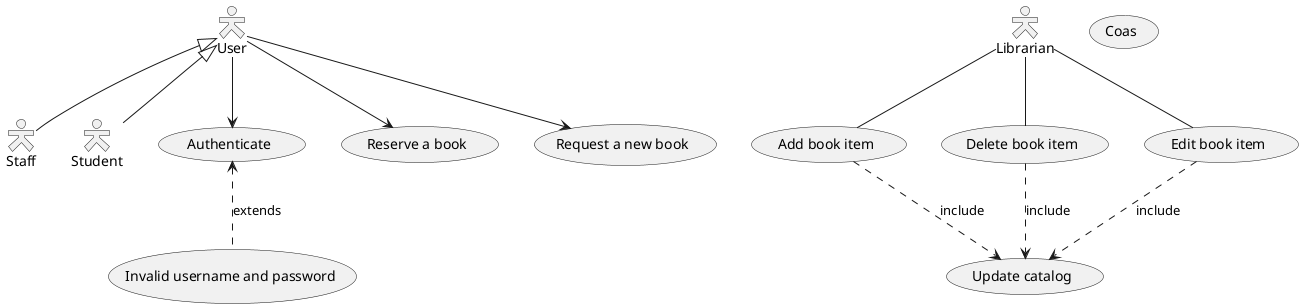 @startuml
'https://plantuml.com/use-case-diagram
skinparam actorStyle Hollow

:User:

User <|-- Staff
User <|-- Student

User --> (Authenticate)
User --> (Reserve a book)
User --> (Request a new book)


(Authenticate) <.. (Invalid username and password) : extends
(Reserve a book)
(Request a new book)

:Librarian: as lib

lib -- (Add book item)
lib -- (Delete book item)
lib -- (Edit book item)

(Add book item) ..> (Update catalog):include
(Delete book item) ..> (Update catalog):include
(Edit book item) ..> (Update catalog):include
(Coas)
@enduml

